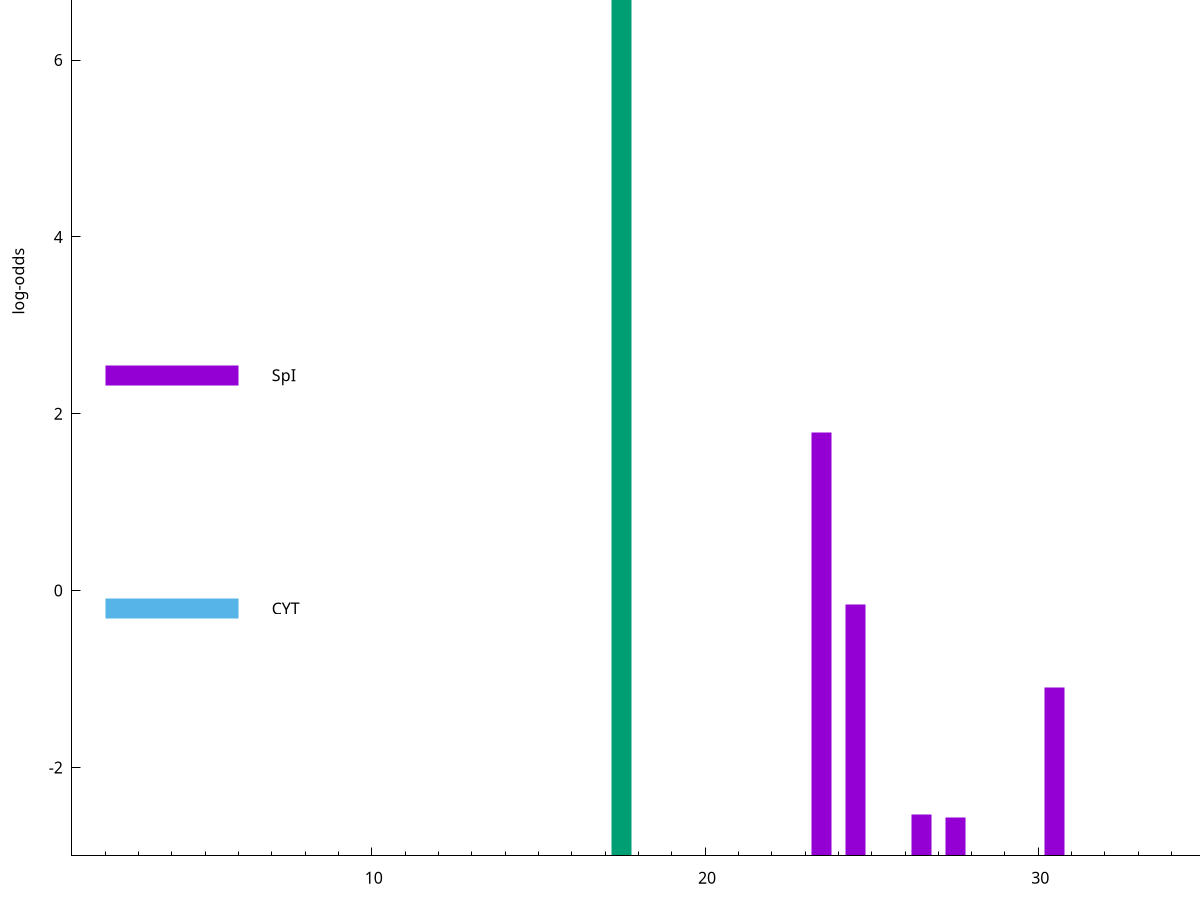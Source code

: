 set title "LipoP predictions for SRR4017826.gff"
set size 2., 1.4
set xrange [1:70] 
set mxtics 10
set yrange [-3:10]
set y2range [0:13]
set ylabel "log-odds"
set term postscript eps color solid "Helvetica" 30
set output "SRR4017826.gff41.eps"
set arrow from 2,9.05397 to 6,9.05397 nohead lt 2 lw 20
set label "SpII" at 7,9.05397
set arrow from 2,2.43664 to 6,2.43664 nohead lt 1 lw 20
set label "SpI" at 7,2.43664
set arrow from 2,-0.200913 to 6,-0.200913 nohead lt 3 lw 20
set label "CYT" at 7,-0.200913
set arrow from 2,9.05397 to 6,9.05397 nohead lt 2 lw 20
set label "SpII" at 7,9.05397
# NOTE: The scores below are the log-odds scores with the threshold
# NOTE: subtracted (a hack to make gnuplot make the histogram all
# NOTE: look nice).
plot "-" axes x1y2 title "" with impulses lt 2 lw 20, "-" axes x1y2 title "" with impulses lt 1 lw 20
17.500000 12.053970
e
23.500000 4.791310
24.500000 2.838081
30.500000 1.899590
26.500000 0.469270
27.500000 0.438440
e
exit
